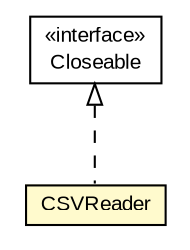 #!/usr/local/bin/dot
#
# Class diagram 
# Generated by UMLGraph version 5.1 (http://www.umlgraph.org/)
#

digraph G {
	edge [fontname="arial",fontsize=10,labelfontname="arial",labelfontsize=10];
	node [fontname="arial",fontsize=10,shape=plaintext];
	nodesep=0.25;
	ranksep=0.5;
	// au.com.bytecode.opencsv.CSVReader
	c813 [label=<<table title="au.com.bytecode.opencsv.CSVReader" border="0" cellborder="1" cellspacing="0" cellpadding="2" port="p" bgcolor="lemonChiffon" href="./CSVReader.html">
		<tr><td><table border="0" cellspacing="0" cellpadding="1">
<tr><td align="center" balign="center"> CSVReader </td></tr>
		</table></td></tr>
		</table>>, fontname="arial", fontcolor="black", fontsize=10.0];
	//au.com.bytecode.opencsv.CSVReader implements java.io.Closeable
	c847:p -> c813:p [dir=back,arrowtail=empty,style=dashed];
	// java.io.Closeable
	c847 [label=<<table title="java.io.Closeable" border="0" cellborder="1" cellspacing="0" cellpadding="2" port="p" href="http://download.oracle.com/javase/6/docs/api/java/io/Closeable.html">
		<tr><td><table border="0" cellspacing="0" cellpadding="1">
<tr><td align="center" balign="center"> &#171;interface&#187; </td></tr>
<tr><td align="center" balign="center"> Closeable </td></tr>
		</table></td></tr>
		</table>>, fontname="arial", fontcolor="black", fontsize=10.0];
}

